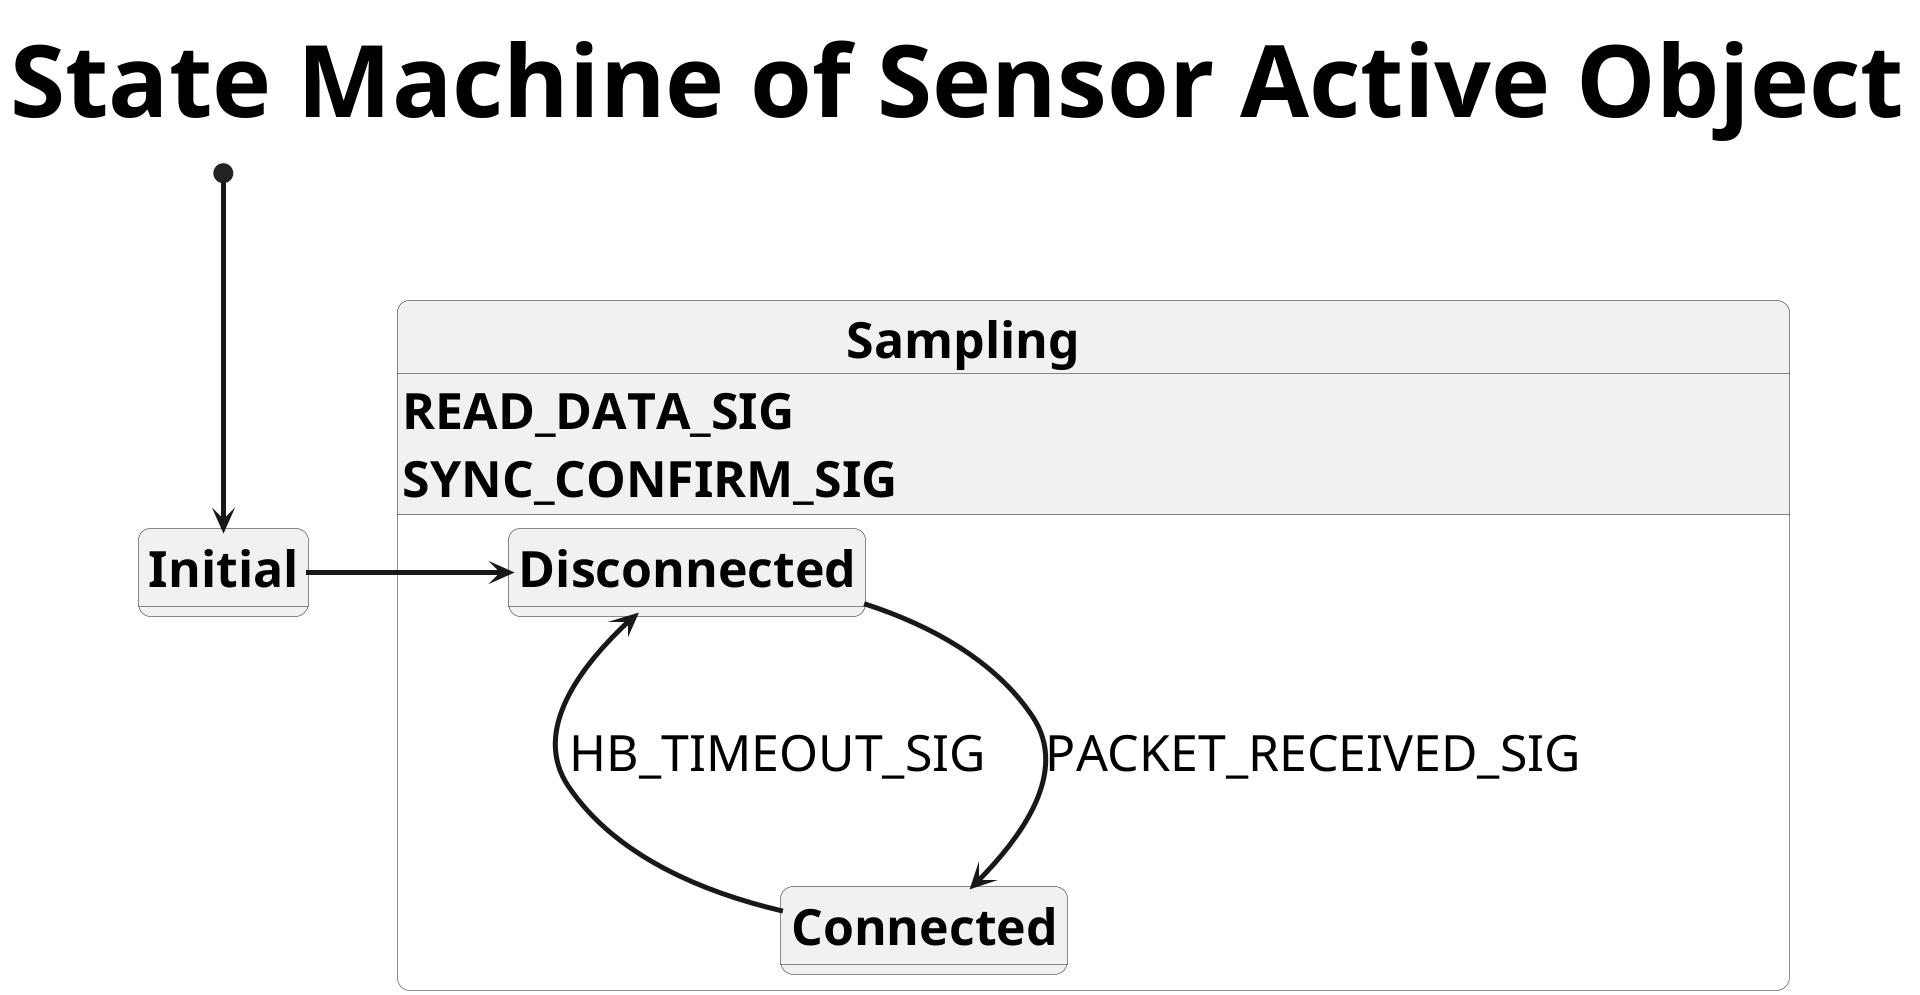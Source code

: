 @startuml

' horizontal distance in px
skinparam nodesep 200 

' vertical distance in px
skinparam ranksep 200
'skinparam linetype ortho

skinparam TitleFontSize 100

skinparam State {
  FontSize 80
  FontStyle bold
  ArrowFontSize 50
  ArrowThickness 5
  AttributeFontSize 50
  AttributeFontColor black
}

title State Machine of Sensor Active Object

state Initial {
}

state Sampling {
    Sampling : READ_DATA_SIG
    Sampling : SYNC_CONFIRM_SIG
    state Connected {
    }
    state Disconnected {
    }
}
[*] --> Initial
Initial -r-> Disconnected
Connected -u-> Disconnected : HB_TIMEOUT_SIG
Disconnected -d-> Connected : PACKET_RECEIVED_SIG
'Sampling --> Sampling: READ_DATA, SYNC_CONFIRM

@enduml